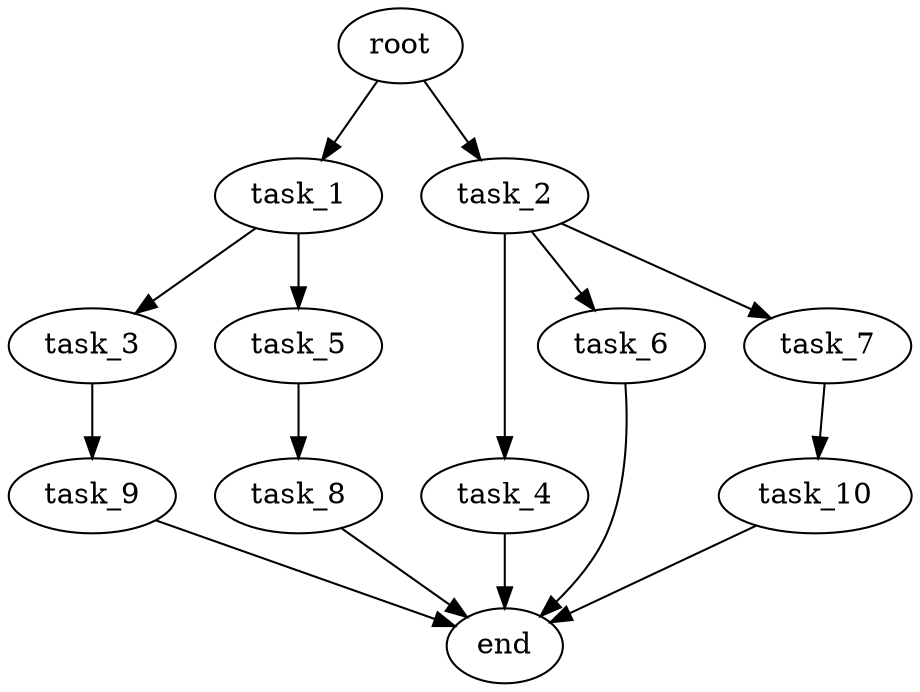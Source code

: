 digraph G {
  root [size="0.000000e+00"];
  task_1 [size="5.071171e+10"];
  task_2 [size="4.627654e+10"];
  task_3 [size="5.543609e+10"];
  task_4 [size="7.918386e+10"];
  task_5 [size="8.958872e+10"];
  task_6 [size="4.497887e+10"];
  task_7 [size="8.098349e+10"];
  task_8 [size="6.518723e+10"];
  task_9 [size="3.215946e+10"];
  task_10 [size="4.756815e+10"];
  end [size="0.000000e+00"];

  root -> task_1 [size="1.000000e-12"];
  root -> task_2 [size="1.000000e-12"];
  task_1 -> task_3 [size="5.543609e+08"];
  task_1 -> task_5 [size="8.958872e+08"];
  task_2 -> task_4 [size="7.918386e+08"];
  task_2 -> task_6 [size="4.497887e+08"];
  task_2 -> task_7 [size="8.098349e+08"];
  task_3 -> task_9 [size="3.215946e+08"];
  task_4 -> end [size="1.000000e-12"];
  task_5 -> task_8 [size="6.518723e+08"];
  task_6 -> end [size="1.000000e-12"];
  task_7 -> task_10 [size="4.756815e+08"];
  task_8 -> end [size="1.000000e-12"];
  task_9 -> end [size="1.000000e-12"];
  task_10 -> end [size="1.000000e-12"];
}
